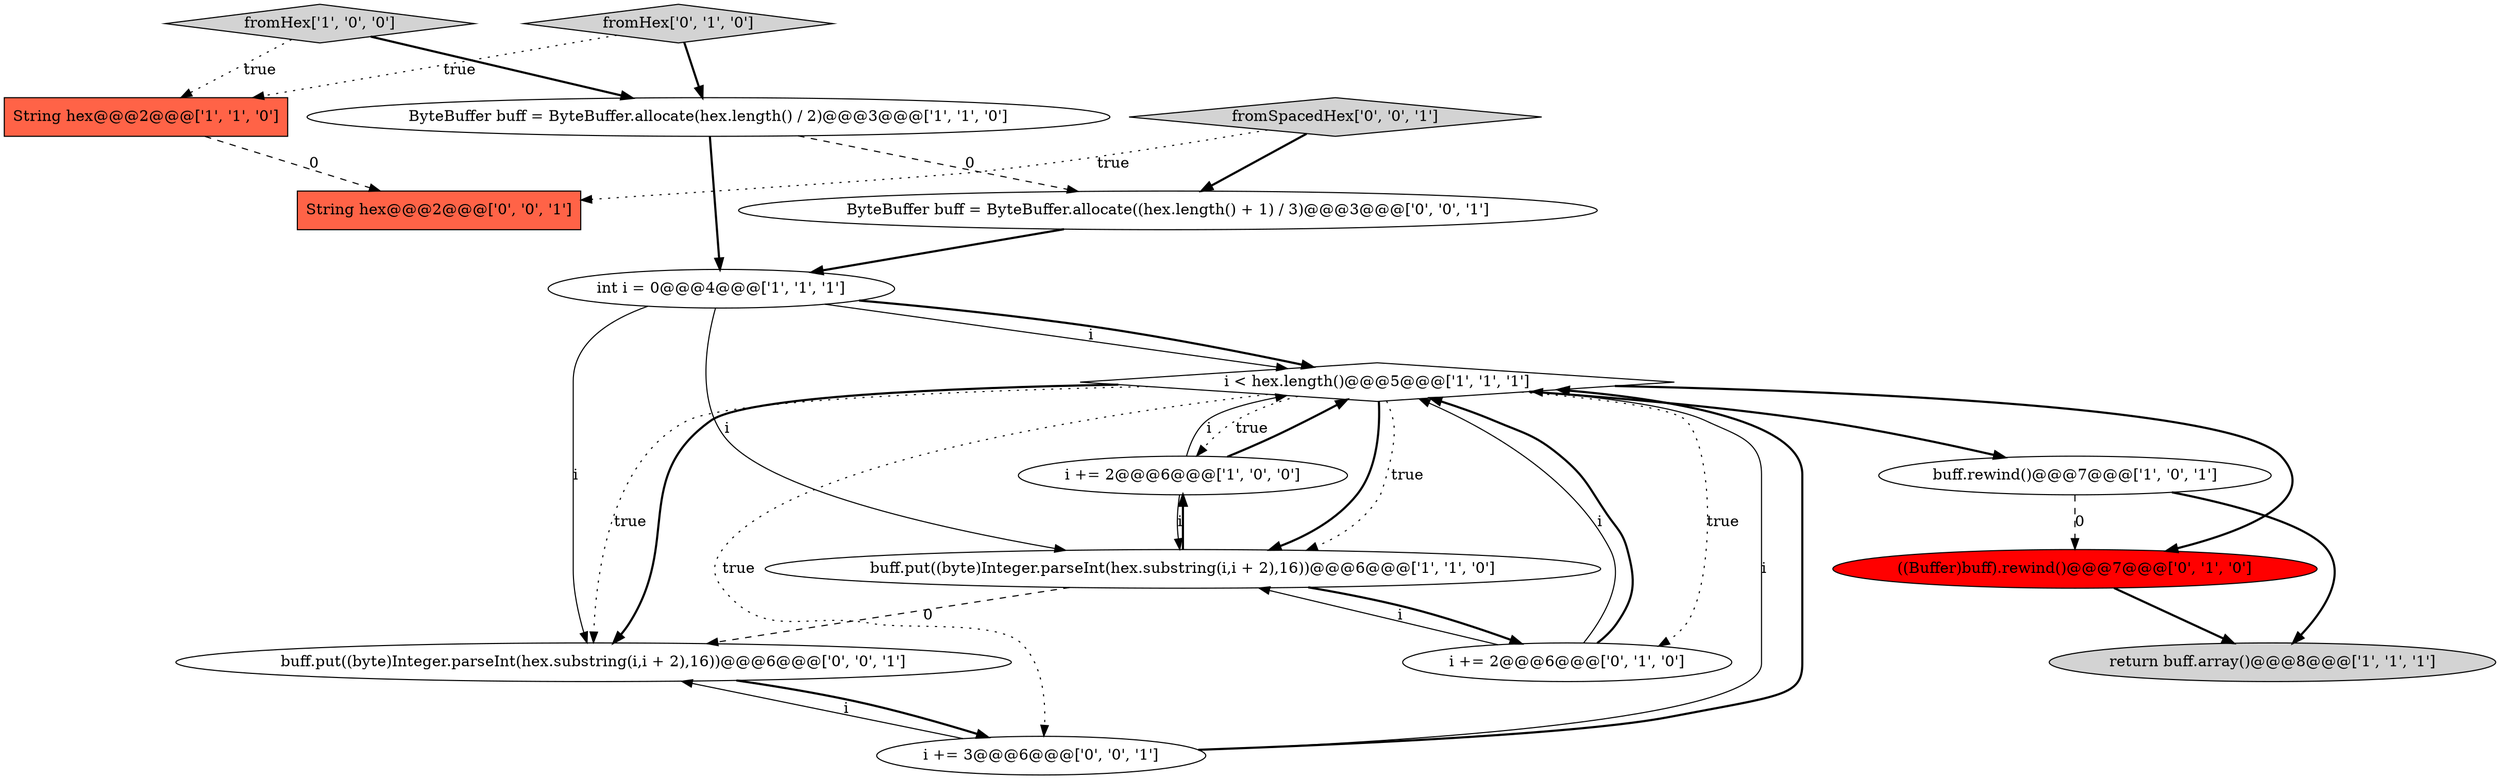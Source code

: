 digraph {
4 [style = filled, label = "fromHex['1', '0', '0']", fillcolor = lightgray, shape = diamond image = "AAA0AAABBB1BBB"];
0 [style = filled, label = "String hex@@@2@@@['1', '1', '0']", fillcolor = tomato, shape = box image = "AAA0AAABBB1BBB"];
8 [style = filled, label = "i < hex.length()@@@5@@@['1', '1', '1']", fillcolor = white, shape = diamond image = "AAA0AAABBB1BBB"];
10 [style = filled, label = "fromHex['0', '1', '0']", fillcolor = lightgray, shape = diamond image = "AAA0AAABBB2BBB"];
9 [style = filled, label = "((Buffer)buff).rewind()@@@7@@@['0', '1', '0']", fillcolor = red, shape = ellipse image = "AAA1AAABBB2BBB"];
13 [style = filled, label = "fromSpacedHex['0', '0', '1']", fillcolor = lightgray, shape = diamond image = "AAA0AAABBB3BBB"];
14 [style = filled, label = "ByteBuffer buff = ByteBuffer.allocate((hex.length() + 1) / 3)@@@3@@@['0', '0', '1']", fillcolor = white, shape = ellipse image = "AAA0AAABBB3BBB"];
7 [style = filled, label = "buff.rewind()@@@7@@@['1', '0', '1']", fillcolor = white, shape = ellipse image = "AAA0AAABBB1BBB"];
6 [style = filled, label = "return buff.array()@@@8@@@['1', '1', '1']", fillcolor = lightgray, shape = ellipse image = "AAA0AAABBB1BBB"];
1 [style = filled, label = "i += 2@@@6@@@['1', '0', '0']", fillcolor = white, shape = ellipse image = "AAA0AAABBB1BBB"];
2 [style = filled, label = "ByteBuffer buff = ByteBuffer.allocate(hex.length() / 2)@@@3@@@['1', '1', '0']", fillcolor = white, shape = ellipse image = "AAA0AAABBB1BBB"];
5 [style = filled, label = "buff.put((byte)Integer.parseInt(hex.substring(i,i + 2),16))@@@6@@@['1', '1', '0']", fillcolor = white, shape = ellipse image = "AAA0AAABBB1BBB"];
16 [style = filled, label = "String hex@@@2@@@['0', '0', '1']", fillcolor = tomato, shape = box image = "AAA0AAABBB3BBB"];
15 [style = filled, label = "buff.put((byte)Integer.parseInt(hex.substring(i,i + 2),16))@@@6@@@['0', '0', '1']", fillcolor = white, shape = ellipse image = "AAA0AAABBB3BBB"];
12 [style = filled, label = "i += 3@@@6@@@['0', '0', '1']", fillcolor = white, shape = ellipse image = "AAA0AAABBB3BBB"];
11 [style = filled, label = "i += 2@@@6@@@['0', '1', '0']", fillcolor = white, shape = ellipse image = "AAA0AAABBB2BBB"];
3 [style = filled, label = "int i = 0@@@4@@@['1', '1', '1']", fillcolor = white, shape = ellipse image = "AAA0AAABBB1BBB"];
14->3 [style = bold, label=""];
13->16 [style = dotted, label="true"];
1->8 [style = bold, label=""];
8->15 [style = bold, label=""];
3->5 [style = solid, label="i"];
3->8 [style = solid, label="i"];
12->15 [style = solid, label="i"];
2->3 [style = bold, label=""];
12->8 [style = solid, label="i"];
1->5 [style = solid, label="i"];
4->0 [style = dotted, label="true"];
0->16 [style = dashed, label="0"];
8->15 [style = dotted, label="true"];
3->15 [style = solid, label="i"];
1->8 [style = solid, label="i"];
4->2 [style = bold, label=""];
11->5 [style = solid, label="i"];
8->7 [style = bold, label=""];
9->6 [style = bold, label=""];
8->1 [style = dotted, label="true"];
5->1 [style = bold, label=""];
8->12 [style = dotted, label="true"];
2->14 [style = dashed, label="0"];
8->5 [style = bold, label=""];
8->5 [style = dotted, label="true"];
7->9 [style = dashed, label="0"];
12->8 [style = bold, label=""];
11->8 [style = solid, label="i"];
3->8 [style = bold, label=""];
7->6 [style = bold, label=""];
8->9 [style = bold, label=""];
8->11 [style = dotted, label="true"];
11->8 [style = bold, label=""];
10->0 [style = dotted, label="true"];
10->2 [style = bold, label=""];
5->11 [style = bold, label=""];
15->12 [style = bold, label=""];
5->15 [style = dashed, label="0"];
13->14 [style = bold, label=""];
}
